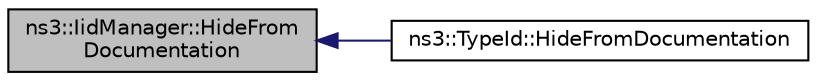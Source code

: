 digraph "ns3::IidManager::HideFromDocumentation"
{
  edge [fontname="Helvetica",fontsize="10",labelfontname="Helvetica",labelfontsize="10"];
  node [fontname="Helvetica",fontsize="10",shape=record];
  rankdir="LR";
  Node1 [label="ns3::IidManager::HideFrom\lDocumentation",height=0.2,width=0.4,color="black", fillcolor="grey75", style="filled", fontcolor="black"];
  Node1 -> Node2 [dir="back",color="midnightblue",fontsize="10",style="solid"];
  Node2 [label="ns3::TypeId::HideFromDocumentation",height=0.2,width=0.4,color="black", fillcolor="white", style="filled",URL="$d6/d11/classns3_1_1TypeId.html#aa77c94c80d8c942a0da0db2de637fc14"];
}
